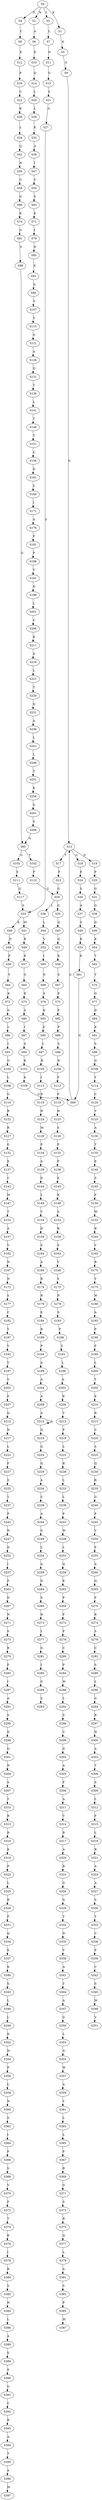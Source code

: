 strict digraph  {
	S0 -> S1 [ label = K ];
	S0 -> S2 [ label = N ];
	S0 -> S3 [ label = I ];
	S0 -> S4 [ label = G ];
	S1 -> S5 [ label = K ];
	S2 -> S6 [ label = A ];
	S3 -> S7 [ label = L ];
	S4 -> S8 [ label = C ];
	S5 -> S9 [ label = G ];
	S6 -> S10 [ label = D ];
	S7 -> S11 [ label = N ];
	S8 -> S12 [ label = K ];
	S9 -> S13 [ label = G ];
	S10 -> S14 [ label = Q ];
	S11 -> S15 [ label = G ];
	S12 -> S16 [ label = P ];
	S13 -> S17 [ label = T ];
	S13 -> S18 [ label = G ];
	S13 -> S19 [ label = D ];
	S14 -> S20 [ label = L ];
	S15 -> S21 [ label = S ];
	S16 -> S22 [ label = C ];
	S17 -> S23 [ label = P ];
	S18 -> S24 [ label = E ];
	S19 -> S25 [ label = P ];
	S20 -> S26 [ label = L ];
	S21 -> S27 [ label = G ];
	S22 -> S28 [ label = R ];
	S23 -> S29 [ label = G ];
	S24 -> S30 [ label = S ];
	S25 -> S31 [ label = G ];
	S26 -> S32 [ label = K ];
	S27 -> S33 [ label = S ];
	S28 -> S34 [ label = L ];
	S29 -> S35 [ label = G ];
	S29 -> S36 [ label = L ];
	S30 -> S37 [ label = A ];
	S31 -> S38 [ label = G ];
	S32 -> S39 [ label = A ];
	S33 -> S40 [ label = K ];
	S33 -> S41 [ label = M ];
	S34 -> S42 [ label = Q ];
	S35 -> S43 [ label = Q ];
	S36 -> S44 [ label = L ];
	S37 -> S45 [ label = S ];
	S38 -> S46 [ label = D ];
	S39 -> S47 [ label = I ];
	S40 -> S48 [ label = D ];
	S41 -> S49 [ label = R ];
	S42 -> S50 [ label = N ];
	S43 -> S51 [ label = Q ];
	S44 -> S52 [ label = V ];
	S45 -> S53 [ label = K ];
	S46 -> S54 [ label = K ];
	S47 -> S55 [ label = V ];
	S48 -> S56 [ label = P ];
	S49 -> S57 [ label = K ];
	S50 -> S58 [ label = G ];
	S51 -> S59 [ label = K ];
	S52 -> S60 [ label = I ];
	S53 -> S61 [ label = K ];
	S54 -> S62 [ label = T ];
	S55 -> S63 [ label = S ];
	S56 -> S64 [ label = V ];
	S57 -> S65 [ label = G ];
	S58 -> S66 [ label = G ];
	S59 -> S67 [ label = S ];
	S60 -> S68 [ label = N ];
	S61 -> S69 [ label = G ];
	S62 -> S70 [ label = T ];
	S63 -> S71 [ label = E ];
	S64 -> S72 [ label = K ];
	S65 -> S73 [ label = E ];
	S66 -> S74 [ label = K ];
	S67 -> S75 [ label = P ];
	S68 -> S76 [ label = S ];
	S69 -> S13 [ label = G ];
	S70 -> S77 [ label = G ];
	S71 -> S78 [ label = I ];
	S72 -> S79 [ label = G ];
	S73 -> S80 [ label = S ];
	S74 -> S81 [ label = G ];
	S75 -> S82 [ label = P ];
	S76 -> S83 [ label = K ];
	S77 -> S84 [ label = D ];
	S78 -> S85 [ label = D ];
	S79 -> S86 [ label = L ];
	S80 -> S87 [ label = I ];
	S81 -> S88 [ label = S ];
	S82 -> S89 [ label = P ];
	S83 -> S90 [ label = E ];
	S84 -> S91 [ label = K ];
	S85 -> S92 [ label = E ];
	S86 -> S93 [ label = I ];
	S87 -> S94 [ label = S ];
	S88 -> S95 [ label = G ];
	S89 -> S96 [ label = S ];
	S90 -> S97 [ label = L ];
	S91 -> S98 [ label = S ];
	S92 -> S99 [ label = G ];
	S93 -> S100 [ label = G ];
	S94 -> S101 [ label = K ];
	S95 -> S102 [ label = T ];
	S95 -> S103 [ label = G ];
	S96 -> S104 [ label = R ];
	S97 -> S105 [ label = R ];
	S98 -> S106 [ label = G ];
	S99 -> S107 [ label = V ];
	S100 -> S108 [ label = L ];
	S101 -> S109 [ label = K ];
	S102 -> S110 [ label = P ];
	S103 -> S111 [ label = S ];
	S104 -> S112 [ label = P ];
	S105 -> S113 [ label = I ];
	S106 -> S114 [ label = Y ];
	S107 -> S115 [ label = Y ];
	S108 -> S116 [ label = G ];
	S109 -> S69 [ label = G ];
	S110 -> S29 [ label = G ];
	S111 -> S117 [ label = G ];
	S112 -> S118 [ label = P ];
	S113 -> S119 [ label = D ];
	S114 -> S120 [ label = C ];
	S115 -> S121 [ label = G ];
	S116 -> S122 [ label = R ];
	S117 -> S33 [ label = S ];
	S118 -> S123 [ label = H ];
	S119 -> S124 [ label = H ];
	S120 -> S125 [ label = V ];
	S121 -> S126 [ label = A ];
	S122 -> S127 [ label = R ];
	S123 -> S128 [ label = S ];
	S124 -> S129 [ label = M ];
	S125 -> S130 [ label = A ];
	S126 -> S131 [ label = Q ];
	S127 -> S132 [ label = G ];
	S128 -> S133 [ label = P ];
	S129 -> S134 [ label = P ];
	S130 -> S135 [ label = T ];
	S131 -> S136 [ label = T ];
	S132 -> S137 [ label = E ];
	S133 -> S138 [ label = P ];
	S134 -> S139 [ label = A ];
	S135 -> S140 [ label = E ];
	S136 -> S141 [ label = L ];
	S137 -> S142 [ label = C ];
	S138 -> S143 [ label = E ];
	S139 -> S144 [ label = D ];
	S140 -> S145 [ label = S ];
	S141 -> S146 [ label = T ];
	S142 -> S147 [ label = M ];
	S143 -> S148 [ label = K ];
	S144 -> S149 [ label = L ];
	S145 -> S150 [ label = F ];
	S146 -> S151 [ label = T ];
	S147 -> S152 [ label = T ];
	S148 -> S153 [ label = A ];
	S149 -> S154 [ label = V ];
	S150 -> S155 [ label = M ];
	S151 -> S156 [ label = C ];
	S152 -> S157 [ label = A ];
	S153 -> S158 [ label = R ];
	S154 -> S159 [ label = D ];
	S155 -> S160 [ label = R ];
	S156 -> S161 [ label = D ];
	S157 -> S162 [ label = Y ];
	S158 -> S163 [ label = S ];
	S159 -> S164 [ label = S ];
	S160 -> S165 [ label = V ];
	S161 -> S166 [ label = C ];
	S162 -> S167 [ label = N ];
	S163 -> S168 [ label = V ];
	S164 -> S169 [ label = A ];
	S165 -> S170 [ label = R ];
	S166 -> S171 [ label = I ];
	S167 -> S172 [ label = N ];
	S168 -> S173 [ label = S ];
	S169 -> S174 [ label = R ];
	S170 -> S175 [ label = V ];
	S171 -> S176 [ label = A ];
	S172 -> S177 [ label = S ];
	S173 -> S178 [ label = P ];
	S174 -> S179 [ label = R ];
	S175 -> S180 [ label = W ];
	S176 -> S181 [ label = F ];
	S177 -> S182 [ label = C ];
	S178 -> S183 [ label = S ];
	S179 -> S184 [ label = E ];
	S180 -> S185 [ label = A ];
	S181 -> S186 [ label = P ];
	S182 -> S187 [ label = Y ];
	S183 -> S188 [ label = F ];
	S184 -> S189 [ label = R ];
	S185 -> S190 [ label = P ];
	S186 -> S191 [ label = V ];
	S187 -> S192 [ label = V ];
	S188 -> S193 [ label = S ];
	S189 -> S194 [ label = P ];
	S190 -> S195 [ label = F ];
	S191 -> S196 [ label = D ];
	S192 -> S197 [ label = Y ];
	S193 -> S198 [ label = L ];
	S194 -> S199 [ label = A ];
	S195 -> S200 [ label = L ];
	S196 -> S201 [ label = L ];
	S197 -> S202 [ label = V ];
	S198 -> S203 [ label = A ];
	S199 -> S204 [ label = A ];
	S200 -> S205 [ label = T ];
	S201 -> S206 [ label = C ];
	S202 -> S207 [ label = P ];
	S203 -> S208 [ label = R ];
	S204 -> S209 [ label = A ];
	S205 -> S210 [ label = E ];
	S206 -> S211 [ label = R ];
	S207 -> S212 [ label = Q ];
	S208 -> S213 [ label = T ];
	S209 -> S214 [ label = A ];
	S210 -> S215 [ label = R ];
	S211 -> S216 [ label = A ];
	S212 -> S217 [ label = N ];
	S213 -> S218 [ label = P ];
	S214 -> S219 [ label = Q ];
	S214 -> S214 [ label = A ];
	S215 -> S220 [ label = C ];
	S216 -> S221 [ label = L ];
	S217 -> S222 [ label = L ];
	S218 -> S223 [ label = L ];
	S219 -> S224 [ label = Q ];
	S220 -> S225 [ label = S ];
	S221 -> S226 [ label = T ];
	S222 -> S227 [ label = F ];
	S223 -> S228 [ label = R ];
	S224 -> S229 [ label = Q ];
	S225 -> S230 [ label = Q ];
	S226 -> S231 [ label = Q ];
	S227 -> S232 [ label = S ];
	S228 -> S233 [ label = L ];
	S229 -> S234 [ label = A ];
	S230 -> S235 [ label = R ];
	S231 -> S236 [ label = A ];
	S232 -> S237 [ label = T ];
	S233 -> S238 [ label = L ];
	S234 -> S239 [ label = S ];
	S235 -> S240 [ label = G ];
	S236 -> S241 [ label = L ];
	S237 -> S242 [ label = P ];
	S238 -> S243 [ label = P ];
	S239 -> S244 [ label = A ];
	S240 -> S245 [ label = P ];
	S241 -> S246 [ label = L ];
	S242 -> S247 [ label = N ];
	S243 -> S248 [ label = W ];
	S244 -> S249 [ label = G ];
	S245 -> S250 [ label = V ];
	S246 -> S251 [ label = T ];
	S247 -> S252 [ label = D ];
	S248 -> S253 [ label = L ];
	S249 -> S254 [ label = L ];
	S250 -> S255 [ label = F ];
	S251 -> S256 [ label = K ];
	S252 -> S257 [ label = I ];
	S253 -> S258 [ label = Q ];
	S254 -> S259 [ label = A ];
	S255 -> S260 [ label = A ];
	S256 -> S261 [ label = G ];
	S257 -> S262 [ label = F ];
	S258 -> S263 [ label = K ];
	S259 -> S264 [ label = N ];
	S260 -> S265 [ label = Q ];
	S261 -> S266 [ label = S ];
	S262 -> S267 [ label = D ];
	S263 -> S268 [ label = P ];
	S264 -> S269 [ label = S ];
	S265 -> S270 [ label = F ];
	S266 -> S95 [ label = G ];
	S267 -> S271 [ label = N ];
	S268 -> S272 [ label = F ];
	S269 -> S273 [ label = H ];
	S270 -> S274 [ label = R ];
	S271 -> S275 [ label = S ];
	S272 -> S276 [ label = P ];
	S273 -> S277 [ label = L ];
	S274 -> S278 [ label = S ];
	S275 -> S279 [ label = R ];
	S276 -> S280 [ label = C ];
	S277 -> S281 [ label = G ];
	S278 -> S282 [ label = C ];
	S279 -> S283 [ label = F ];
	S280 -> S284 [ label = P ];
	S281 -> S285 [ label = I ];
	S282 -> S286 [ label = S ];
	S283 -> S287 [ label = I ];
	S284 -> S288 [ label = W ];
	S285 -> S289 [ label = G ];
	S286 -> S290 [ label = L ];
	S287 -> S291 [ label = A ];
	S288 -> S292 [ label = L ];
	S289 -> S293 [ label = S ];
	S290 -> S294 [ label = G ];
	S291 -> S295 [ label = S ];
	S292 -> S296 [ label = S ];
	S294 -> S297 [ label = R ];
	S295 -> S298 [ label = D ];
	S296 -> S299 [ label = C ];
	S297 -> S300 [ label = H ];
	S298 -> S301 [ label = Q ];
	S299 -> S302 [ label = G ];
	S300 -> S303 [ label = A ];
	S301 -> S304 [ label = N ];
	S302 -> S305 [ label = A ];
	S303 -> S306 [ label = T ];
	S304 -> S307 [ label = S ];
	S305 -> S308 [ label = F ];
	S306 -> S309 [ label = S ];
	S307 -> S310 [ label = Y ];
	S308 -> S311 [ label = A ];
	S309 -> S312 [ label = L ];
	S310 -> S313 [ label = R ];
	S311 -> S314 [ label = V ];
	S312 -> S315 [ label = F ];
	S313 -> S316 [ label = R ];
	S314 -> S317 [ label = R ];
	S315 -> S318 [ label = L ];
	S316 -> S319 [ label = K ];
	S317 -> S320 [ label = A ];
	S318 -> S321 [ label = R ];
	S319 -> S322 [ label = P ];
	S320 -> S323 [ label = R ];
	S321 -> S324 [ label = A ];
	S322 -> S325 [ label = L ];
	S323 -> S326 [ label = G ];
	S324 -> S327 [ label = A ];
	S325 -> S328 [ label = R ];
	S326 -> S329 [ label = G ];
	S327 -> S330 [ label = S ];
	S328 -> S331 [ label = F ];
	S329 -> S332 [ label = T ];
	S330 -> S333 [ label = T ];
	S331 -> S334 [ label = Q ];
	S332 -> S335 [ label = N ];
	S333 -> S336 [ label = C ];
	S334 -> S337 [ label = E ];
	S335 -> S338 [ label = V ];
	S336 -> S339 [ label = P ];
	S337 -> S340 [ label = K ];
	S338 -> S341 [ label = A ];
	S339 -> S342 [ label = C ];
	S340 -> S343 [ label = S ];
	S341 -> S344 [ label = T ];
	S342 -> S345 [ label = S ];
	S343 -> S346 [ label = L ];
	S344 -> S347 [ label = A ];
	S345 -> S348 [ label = M ];
	S346 -> S349 [ label = L ];
	S347 -> S350 [ label = G ];
	S348 -> S351 [ label = V ];
	S349 -> S352 [ label = K ];
	S350 -> S353 [ label = L ];
	S352 -> S354 [ label = H ];
	S353 -> S355 [ label = G ];
	S354 -> S356 [ label = P ];
	S355 -> S357 [ label = W ];
	S356 -> S358 [ label = L ];
	S357 -> S359 [ label = A ];
	S358 -> S360 [ label = N ];
	S359 -> S361 [ label = Y ];
	S360 -> S362 [ label = S ];
	S361 -> S363 [ label = L ];
	S362 -> S364 [ label = I ];
	S363 -> S365 [ label = L ];
	S364 -> S366 [ label = P ];
	S365 -> S367 [ label = P ];
	S366 -> S368 [ label = S ];
	S367 -> S369 [ label = R ];
	S368 -> S370 [ label = V ];
	S369 -> S371 [ label = G ];
	S370 -> S372 [ label = F ];
	S371 -> S373 [ label = S ];
	S372 -> S374 [ label = T ];
	S373 -> S375 [ label = R ];
	S374 -> S376 [ label = K ];
	S375 -> S377 [ label = Q ];
	S376 -> S378 [ label = I ];
	S377 -> S379 [ label = L ];
	S378 -> S380 [ label = R ];
	S379 -> S381 [ label = A ];
	S380 -> S382 [ label = S ];
	S381 -> S383 [ label = C ];
	S382 -> S384 [ label = H ];
	S383 -> S385 [ label = P ];
	S384 -> S386 [ label = L ];
	S385 -> S387 [ label = M ];
	S386 -> S388 [ label = A ];
	S388 -> S389 [ label = S ];
	S389 -> S390 [ label = S ];
	S390 -> S391 [ label = G ];
	S391 -> S392 [ label = C ];
	S392 -> S393 [ label = R ];
	S393 -> S394 [ label = A ];
	S394 -> S395 [ label = T ];
	S395 -> S396 [ label = A ];
	S396 -> S397 [ label = M ];
}
